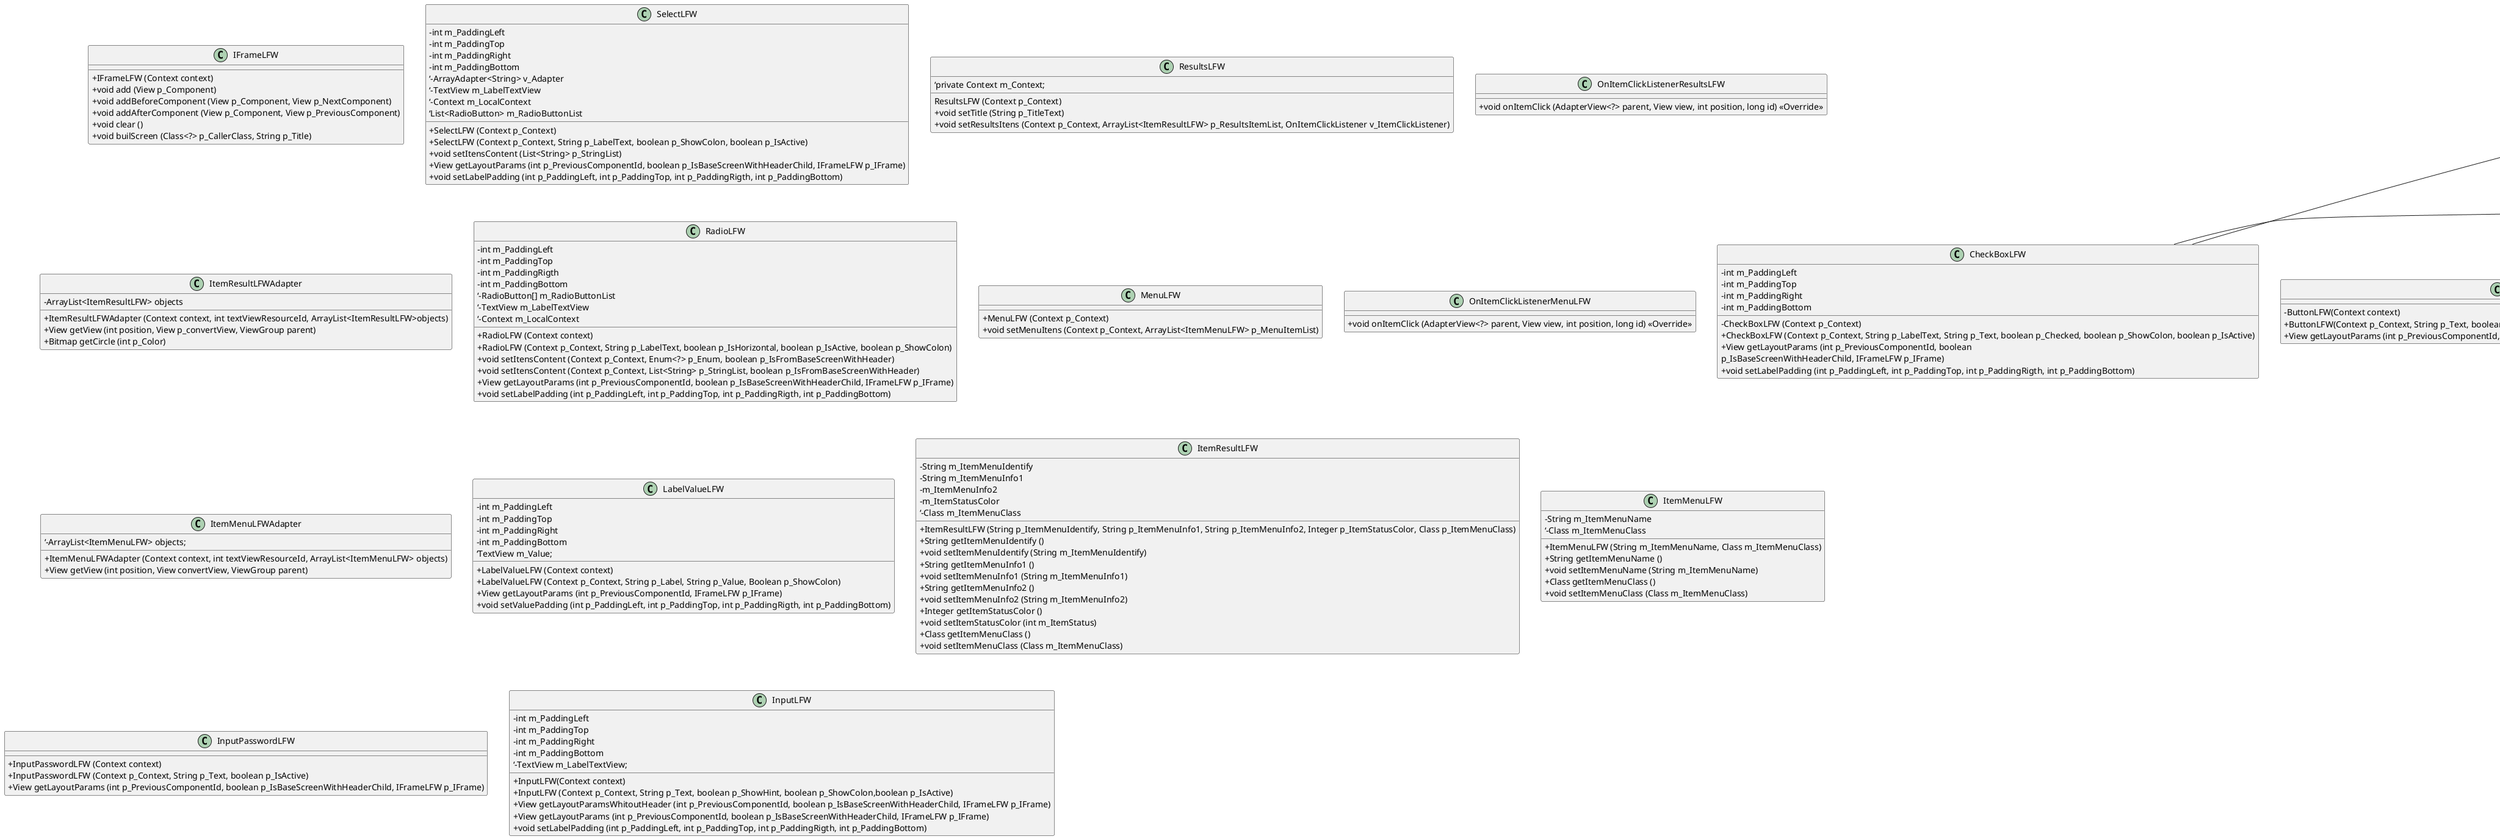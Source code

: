 @startuml
skinparam classAttributeIconSize 0
class ButtonLFW {
-ButtonLFW(Context context)
+ButtonLFW(Context p_Context, String p_Text, boolean p_IsActive)
+View getLayoutParams (int p_PreviousComponentId, boolean p_IsBaseScreenWithHeaderChild, IFrameLFW p_IFrame)
}
package "View"{
class View.TextView
class Button
class CheckBox
class EditText
}
Button<|--ButtonLFW
CheckBox<|--CheckBoxLFW
View.TextView o-- CheckBoxLFW
class CheckBoxLFW {
-CheckBoxLFW (Context p_Context)
+CheckBoxLFW (Context p_Context, String p_LabelText, String p_Text, boolean p_Checked, boolean p_ShowColon, boolean p_IsActive)
+View getLayoutParams (int p_PreviousComponentId, boolean
             p_IsBaseScreenWithHeaderChild, IFrameLFW p_IFrame)
+void setLabelPadding (int p_PaddingLeft, int p_PaddingTop, int p_PaddingRigth, int p_PaddingBottom)

-int m_PaddingLeft
-int m_PaddingTop
-int m_PaddingRight
-int m_PaddingBottom
}

class DateLFW{
-DateLFW (Context context)
+DateLFW (Context p_Context, String p_LabelText, Calendar p_Date, Boolean p_ShowColon,AppCompatActivity p_Activity, boolean p_IsActive)
+View getLayoutParams (int p_PreviousComponentId, boolean p_IsBaseScreenWithHeaderChild, IFrameLFW p_IFrame)
+void setLabelPadding (int p_PaddingLeft, int p_PaddingTop, int p_PaddingRigth, int p_PaddingBottom)

- int m_PaddingLeft
-int m_PaddingTopp
-int m_PaddingRigth
-int m_PaddingBottom
}
EditText <|-- DateLFW
View.TextView o-- DateLFW
DatePickerLFW *-- DateLFW

'interface View.OnClickListener
'interface DatePickerDialog.OnDateSetListener

class DatePickerLFW{
+ DatePickerLFW (Context context, EditText editTextViewID)
+ void onDateSet (android.widget.DatePicker view, int year, int monthOfYear, int
              dayOfMonth)
+ void onClick (View v)
- void updateDisplay ()

- int m_Day;
- int m_Month;
- int m_Year;
}

EditText <|-- HourLFW
View.TextView o-- HourLFW
TimePickerLFW *-- HourLFW
class HourLFW{
- HourLFW (Context context)
+ HourLFW (Context p_Context, String p_LabelText, Calendar p_Date, Boolean p_ShowColon, AppCompatActivity p_Activity, boolean p_IsActive)
+ View getLayoutParams (int p_PreviousComponentId, boolean              p_IsBaseScreenWithHeaderChild, IFrameLFW p_IFrame)
+ void setLabelPadding (int p_PaddingLeft, int p_PaddingTop, int p_PaddingRigth, int
             p_PaddingBottom)

- int m_PaddingLeft
- int m_PaddingTopp
- int m_PaddingRigth
- int m_PaddingBottom
'TextView m_LabelTextView; Lembrar relacionamento
}

class IFrameLFW{
'ArrayList<View> m_OrderedObjectsList
'FrameLayout.LayoutParams m_LayoutParams
+IFrameLFW (Context context)
+void add (View p_Component)
+void addBeforeComponent (View p_Component, View p_NextComponent)
+void addAfterComponent (View p_Component, View p_PreviousComponent)
+void clear ()
+void builScreen (Class<?> p_CallerClass, String p_Title)
}

class TimePickerLFW{
+TimePickerLFW (Context context, EditText editTextViewID)
+ void onTimeSet (android.widget.TimePicker view, int hourOfDay, int minute) <<Override>>
+void onClick (View v) <<Override>>
-void updateDisplay ()
-int m_Hour
-int m_Minute
‘- Context m_Context  lembrar Relacionamento
‘- EditText m_EditText
}

class SelectLFW{
+SelectLFW (Context p_Context)
+SelectLFW (Context p_Context, String p_LabelText, boolean p_ShowColon, boolean p_IsActive)
+void setItensContent (List<String> p_StringList)
+ View getLayoutParams (int p_PreviousComponentId, boolean p_IsBaseScreenWithHeaderChild, IFrameLFW p_IFrame)
+void setLabelPadding (int p_PaddingLeft, int p_PaddingTop, int p_PaddingRigth, int p_PaddingBottom)

-int m_PaddingLeft
-int m_PaddingTop
-int m_PaddingRight
-int m_PaddingBottom
‘-ArrayAdapter<String> v_Adapter
‘-TextView m_LabelTextView
‘-Context m_LocalContext
‘List<RadioButton> m_RadioButtonList
}

class ResultsLFW{
‘private Context m_Context;
ResultsLFW (Context p_Context)
+void setTitle (String p_TitleText)
+void setResultsItens (Context p_Context, ArrayList<ItemResultLFW> p_ResultsItemList, OnItemClickListener v_ItemClickListener)
}

class OnItemClickListenerResultsLFW{
+void onItemClick (AdapterView<?> parent, View view, int position, long id) <<Override>>
}


class ItemResultLFWAdapter{
-ArrayList<ItemResultLFW> objects
+ItemResultLFWAdapter (Context context, int textViewResourceId, ArrayList<ItemResultLFW>objects)
+View getView (int position, View p_convertView, ViewGroup parent)
+Bitmap getCircle (int p_Color)
}


class RadioLFW{
-int m_PaddingLeft
-int m_PaddingTop
-int m_PaddingRigth
-int m_PaddingBottom
‘-RadioButton[] m_RadioButtonList
‘-TextView m_LabelTextView
‘-Context m_LocalContext
+RadioLFW (Context context)
+RadioLFW (Context p_Context, String p_LabelText, boolean p_IsHorizontal, boolean p_IsActive, boolean p_ShowColon)
+void setItensContent (Context p_Context, Enum<?> p_Enum, boolean p_IsFromBaseScreenWithHeader)
+void setItensContent (Context p_Context, List<String> p_StringList, boolean p_IsFromBaseScreenWithHeader)
+View getLayoutParams (int p_PreviousComponentId, boolean p_IsBaseScreenWithHeaderChild, IFrameLFW p_IFrame)
+void setLabelPadding (int p_PaddingLeft, int p_PaddingTop, int p_PaddingRigth, int p_PaddingBottom)
}

class MenuLFW{
+MenuLFW (Context p_Context)
+void setMenuItens (Context p_Context, ArrayList<ItemMenuLFW> p_MenuItemList)
}

class OnItemClickListenerMenuLFW{
+void onItemClick (AdapterView<?> parent, View view, int position, long id) <<Override>>
}

class ItemMenuLFWAdapter{
‘-ArrayList<ItemMenuLFW> objects;
+ItemMenuLFWAdapter (Context context, int textViewResourceId, ArrayList<ItemMenuLFW> objects)
+View getView (int position, View convertView, ViewGroup parent)

}

class LabelValueLFW{
-int m_PaddingLeft
-int m_PaddingTop
-int m_PaddingRight
-int m_PaddingBottom
‘TextView m_Value;
+LabelValueLFW (Context context)
+LabelValueLFW (Context p_Context, String p_Label, String p_Value, Boolean p_ShowColon)
+View getLayoutParams (int p_PreviousComponentId, IFrameLFW p_IFrame)
+void setValuePadding (int p_PaddingLeft, int p_PaddingTop, int p_PaddingRigth, int p_PaddingBottom)
}

class ItemResultLFW {
-String m_ItemMenuIdentify
-String m_ItemMenuInfo1
-m_ItemMenuInfo2
-m_ItemStatusColor
‘-Class m_ItemMenuClass

+ItemResultLFW (String p_ItemMenuIdentify, String p_ItemMenuInfo1, String p_ItemMenuInfo2, Integer p_ItemStatusColor, Class p_ItemMenuClass)
+String getItemMenuIdentify ()
+void setItemMenuIdentify (String m_ItemMenuIdentify)
+String getItemMenuInfo1 ()
+void setItemMenuInfo1 (String m_ItemMenuInfo1)
+String getItemMenuInfo2 ()
+void setItemMenuInfo2 (String m_ItemMenuInfo2)
+Integer getItemStatusColor ()
+void setItemStatusColor (int m_ItemStatus)
+Class getItemMenuClass ()
+void setItemMenuClass (Class m_ItemMenuClass)
}

class ItemMenuLFW {
-String m_ItemMenuName
‘-Class m_ItemMenuClass
+ItemMenuLFW (String m_ItemMenuName, Class m_ItemMenuClass)
+String getItemMenuName ()
+void setItemMenuName (String m_ItemMenuName)
+Class getItemMenuClass ()
+void setItemMenuClass (Class m_ItemMenuClass)
}

class InputPasswordLFW{
+InputPasswordLFW (Context context)
+InputPasswordLFW (Context p_Context, String p_Text, boolean p_IsActive)
+View getLayoutParams (int p_PreviousComponentId, boolean p_IsBaseScreenWithHeaderChild, IFrameLFW p_IFrame)
}

class InputLFW{
-int m_PaddingLeft
-int m_PaddingTop
-int m_PaddingRight
-int m_PaddingBottom
‘-TextView m_LabelTextView;
+InputLFW(Context context)
+InputLFW (Context p_Context, String p_Text, boolean p_ShowHint, boolean p_ShowColon,boolean p_IsActive)
+View getLayoutParamsWhitoutHeader (int p_PreviousComponentId, boolean p_IsBaseScreenWithHeaderChild, IFrameLFW p_IFrame)
+View getLayoutParams (int p_PreviousComponentId, boolean p_IsBaseScreenWithHeaderChild, IFrameLFW p_IFrame)
+void setLabelPadding (int p_PaddingLeft, int p_PaddingTop, int p_PaddingRigth, int p_PaddingBottom)
}

'abstract class AbstractList
'abstract AbstractCollection
'interface List
'interface Collection
'
'List <|-- AbstractList
'Collection <|-- AbstractCollection
'
'Collection <|- List
'AbstractCollection <|- AbstractList
'AbstractList <|-- ArrayList
'
'class ArrayList {
'Object[] elementData
'size()
'}
'
'enum TimeUnit {
'DAYS
'HOURS
'MINUTES
'}

@enduml